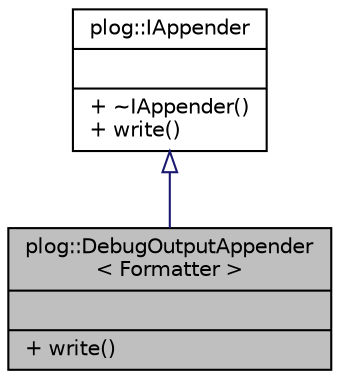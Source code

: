 digraph "plog::DebugOutputAppender&lt; Formatter &gt;"
{
 // LATEX_PDF_SIZE
  bgcolor="transparent";
  edge [fontname="Helvetica",fontsize="10",labelfontname="Helvetica",labelfontsize="10"];
  node [fontname="Helvetica",fontsize="10",shape=record];
  Node1 [label="{plog::DebugOutputAppender\l\< Formatter \>\n||+ write()\l}",height=0.2,width=0.4,color="black", fillcolor="grey75", style="filled", fontcolor="black",tooltip=" "];
  Node2 -> Node1 [dir="back",color="midnightblue",fontsize="10",style="solid",arrowtail="onormal",fontname="Helvetica"];
  Node2 [label="{plog::IAppender\n||+ ~IAppender()\l+ write()\l}",height=0.2,width=0.4,color="black",URL="$classplog_1_1_i_appender.html",tooltip=" "];
}
